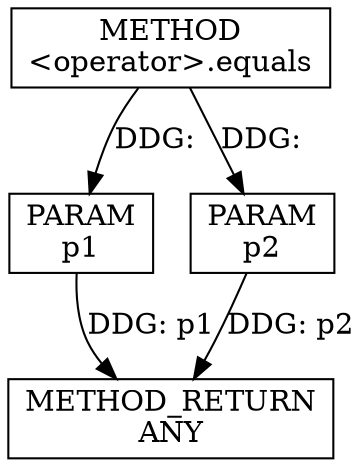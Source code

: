 digraph "&lt;operator&gt;.equals" {  
node [shape="rect"];  
"111669149721" [label = <METHOD<BR/>&lt;operator&gt;.equals> ]
"128849018905" [label = <METHOD_RETURN<BR/>ANY> ]
"115964117026" [label = <PARAM<BR/>p1> ]
"115964117027" [label = <PARAM<BR/>p2> ]
  "115964117026" -> "128849018905"  [ label = "DDG: p1"] 
  "115964117027" -> "128849018905"  [ label = "DDG: p2"] 
  "111669149721" -> "115964117026"  [ label = "DDG: "] 
  "111669149721" -> "115964117027"  [ label = "DDG: "] 
}
